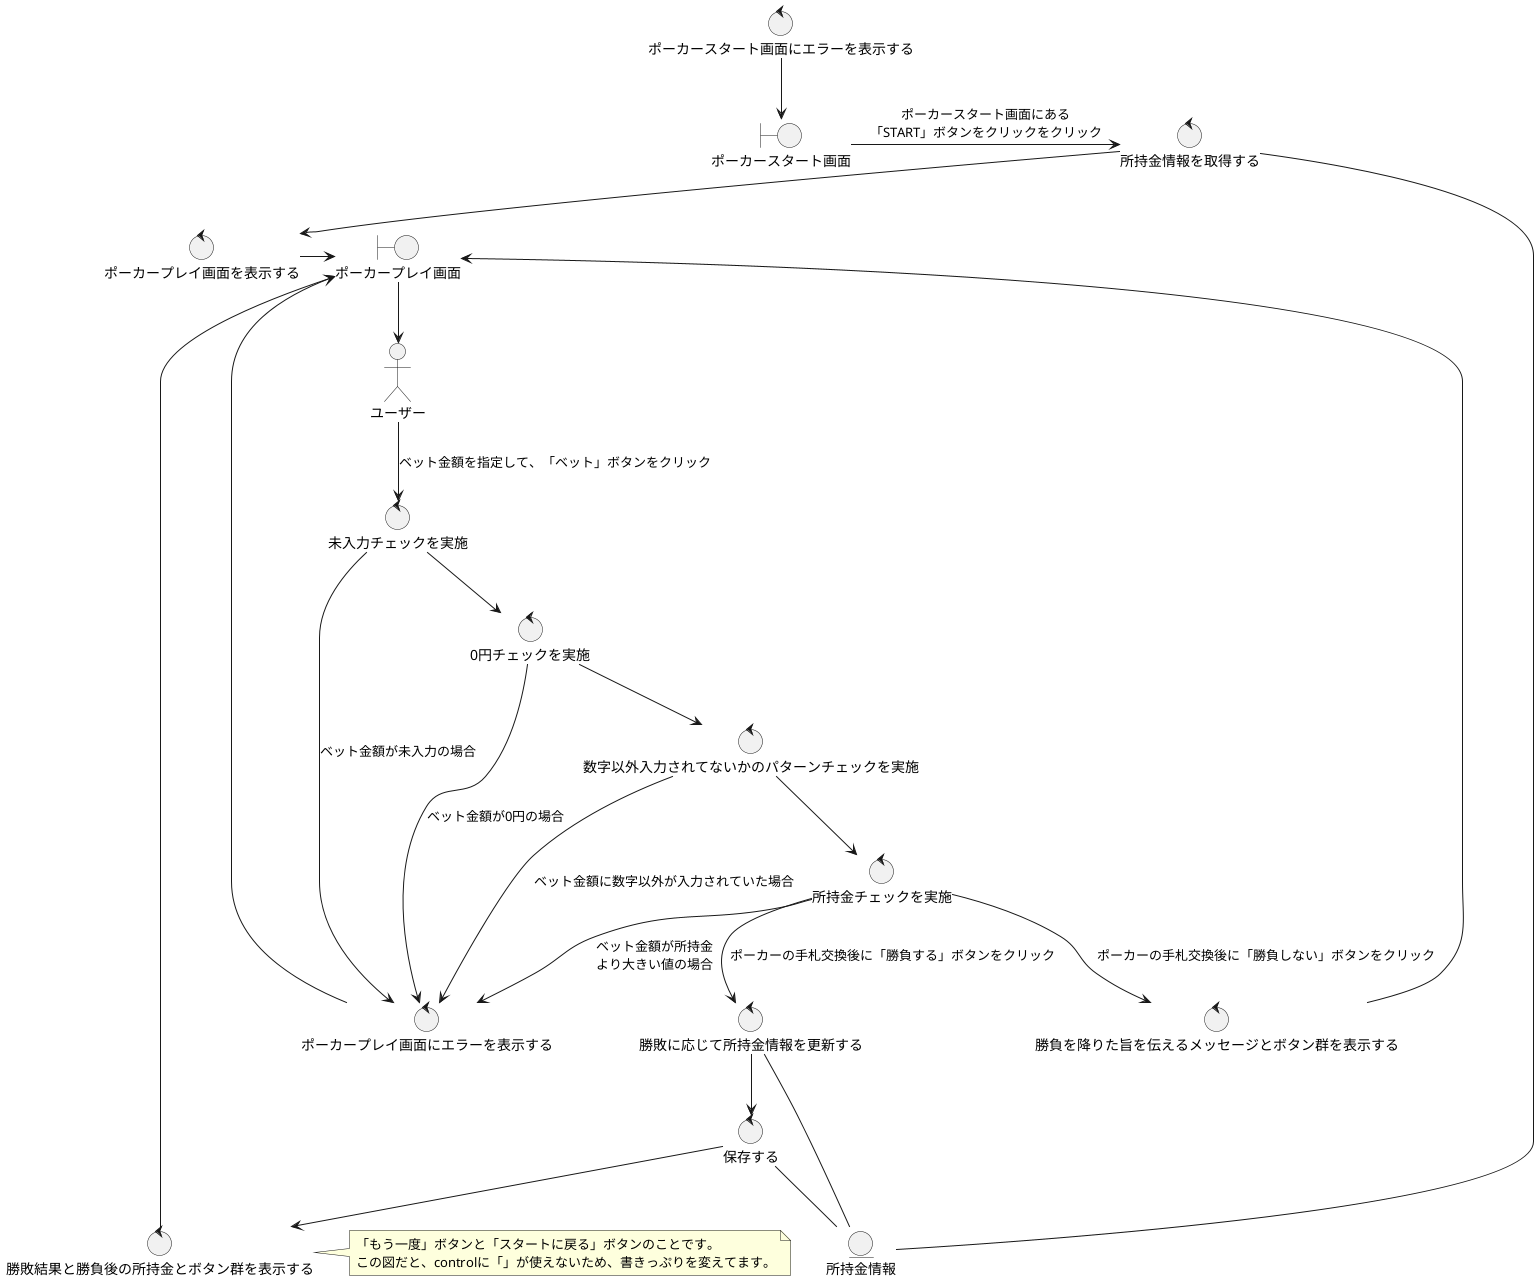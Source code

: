@startuml

actor ユーザー

boundary ポーカースタート画面
boundary ポーカープレイ画面
control 所持金情報を取得する
control ポーカープレイ画面を表示する
control 未入力チェックを実施
control 0円チェックを実施
control 数字以外入力されてないかのパターンチェックを実施
control 所持金チェックを実施
control 勝敗に応じて所持金情報を更新する
control 保存する
control 勝敗結果と勝負後の所持金とボタン群を表示する
control 勝負を降りた旨を伝えるメッセージとボタン群を表示する
control ポーカースタート画面にエラーを表示する
control ポーカープレイ画面にエラーを表示する
entity 所持金情報


'基本コース
ポーカースタート画面 -right-> 所持金情報を取得する: ポーカースタート画面にある\n「START」ボタンをクリックをクリック
所持金情報を取得する --> ポーカープレイ画面を表示する
ポーカープレイ画面を表示する -right-> ポーカープレイ画面
ポーカープレイ画面 -down-> ユーザー
ユーザー --> 未入力チェックを実施 : ベット金額を指定して、「ベット」ボタンをクリック
未入力チェックを実施 --> 0円チェックを実施
0円チェックを実施 --> 数字以外入力されてないかのパターンチェックを実施
数字以外入力されてないかのパターンチェックを実施 --> 所持金チェックを実施
所持金チェックを実施 --> 勝敗に応じて所持金情報を更新する : ポーカーの手札交換後に「勝負する」ボタンをクリック
勝敗に応じて所持金情報を更新する --> 保存する
保存する --> 勝敗結果と勝負後の所持金とボタン群を表示する
勝敗結果と勝負後の所持金とボタン群を表示する --> ポーカープレイ画面
note right of 勝敗結果と勝負後の所持金とボタン群を表示する : 「もう一度」ボタンと「スタートに戻る」ボタンのことです。\nこの図だと、controlに「」が使えないため、書きっぷりを変えてます。

所持金情報を取得する -down- 所持金情報
勝敗に応じて所持金情報を更新する -- 所持金情報
保存する -- 所持金情報

'代替コース
未入力チェックを実施 --> ポーカープレイ画面にエラーを表示する : ベット金額が未入力の場合
0円チェックを実施 --> ポーカープレイ画面にエラーを表示する : ベット金額が0円の場合
数字以外入力されてないかのパターンチェックを実施 --> ポーカープレイ画面にエラーを表示する : ベット金額に数字以外が入力されていた場合
所持金チェックを実施 --> ポーカープレイ画面にエラーを表示する : ベット金額が所持金\nより大きい値の場合
所持金チェックを実施 --> 勝負を降りた旨を伝えるメッセージとボタン群を表示する : ポーカーの手札交換後に「勝負しない」ボタンをクリック
勝負を降りた旨を伝えるメッセージとボタン群を表示する --> ポーカープレイ画面

ポーカースタート画面にエラーを表示する --> ポーカースタート画面
ポーカープレイ画面にエラーを表示する --> ポーカープレイ画面

@enduml